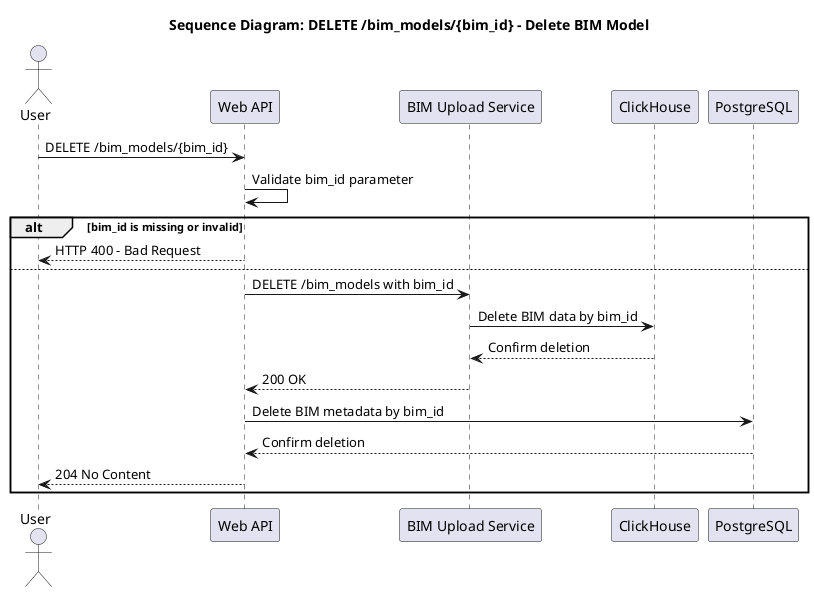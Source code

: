 @startuml
title Sequence Diagram: DELETE /bim_models/{bim_id} - Delete BIM Model

actor User as user
participant "Web API" as web_api
participant "BIM Upload Service" as bim_upload
participant "ClickHouse" as clickhouse
participant "PostgreSQL" as postgres

user -> web_api: DELETE /bim_models/{bim_id}
web_api -> web_api: Validate bim_id parameter

alt bim_id is missing or invalid
    web_api --> user: HTTP 400 - Bad Request
else
    web_api -> bim_upload: DELETE /bim_models with bim_id
    bim_upload -> clickhouse: Delete BIM data by bim_id
    clickhouse --> bim_upload: Confirm deletion
    bim_upload --> web_api: 200 OK
    web_api -> postgres: Delete BIM metadata by bim_id
    postgres --> web_api: Confirm deletion
    web_api --> user: 204 No Content
end

@enduml
